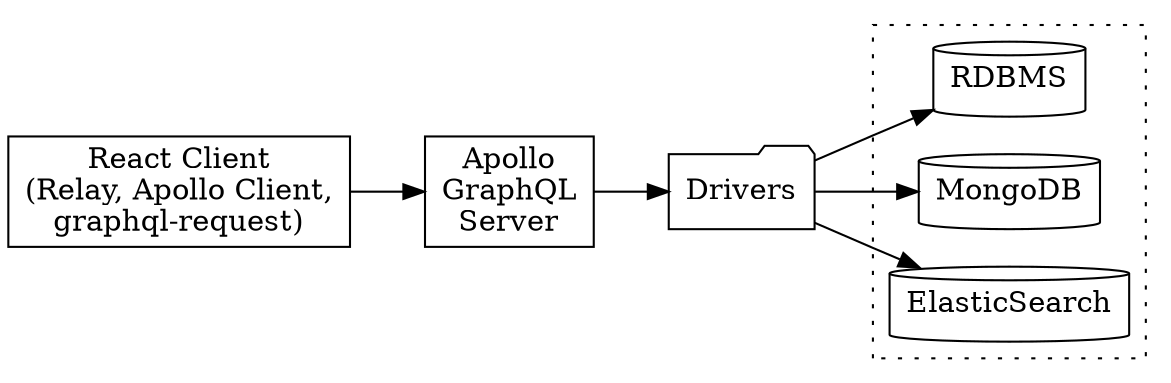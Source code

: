 digraph react_client_library_apollo_server {
  rankdir=LR

  reactClient [shape=box label="React Client\n(Relay, Apollo Client,\ngraphql-request)"]
  apolloGraphQLServer [shape=box label="Apollo\nGraphQL\nServer"]
  drivers [shape=folder label="Drivers"]

  subgraph cluster1 {
    style=dotted
    rdbms [shape=cylinder label="RDBMS"]
    mongodb [shape=cylinder label="MongoDB"]
    elastic [shape=cylinder label="ElasticSearch"]
  }



  reactClient -> apolloGraphQLServer
  apolloGraphQLServer -> drivers
  drivers -> rdbms
  drivers -> mongodb
  drivers -> elastic
}